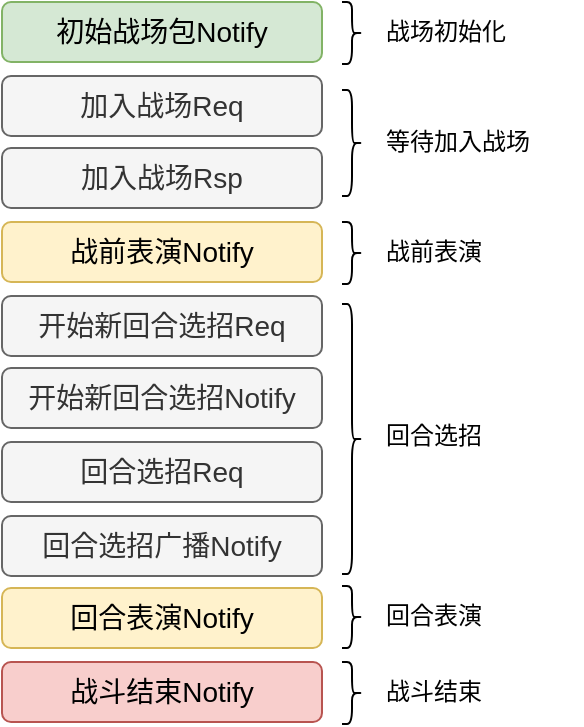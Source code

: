 <mxfile version="12.2.0" type="github" pages="1">
  <diagram id="Mo6LBxmEk3bTkz5pxvHl" name="第 1 页">
    <mxGraphModel dx="1172" dy="782" grid="1" gridSize="10" guides="1" tooltips="1" connect="1" arrows="1" fold="1" page="1" pageScale="1" pageWidth="827" pageHeight="1169" math="0" shadow="0">
      <root>
        <mxCell id="0"/>
        <mxCell id="1" parent="0"/>
        <mxCell id="1EcYXQqY1AW5etACMld3-1" value="&lt;font style=&quot;font-size: 14px&quot;&gt;初始战场包Notify&lt;/font&gt;" style="rounded=1;whiteSpace=wrap;html=1;fillColor=#d5e8d4;strokeColor=#82b366;" parent="1" vertex="1">
          <mxGeometry x="250" y="200" width="160" height="30" as="geometry"/>
        </mxCell>
        <mxCell id="1EcYXQqY1AW5etACMld3-7" value="&lt;span style=&quot;font-size: 14px&quot;&gt;加入战场Req&lt;/span&gt;" style="rounded=1;whiteSpace=wrap;html=1;fillColor=#f5f5f5;strokeColor=#666666;fontColor=#333333;" parent="1" vertex="1">
          <mxGeometry x="250" y="237" width="160" height="30" as="geometry"/>
        </mxCell>
        <mxCell id="1EcYXQqY1AW5etACMld3-8" value="&lt;span style=&quot;font-size: 14px&quot;&gt;加入战场Rsp&lt;/span&gt;" style="rounded=1;whiteSpace=wrap;html=1;fillColor=#f5f5f5;strokeColor=#666666;fontColor=#333333;" parent="1" vertex="1">
          <mxGeometry x="250" y="273" width="160" height="30" as="geometry"/>
        </mxCell>
        <mxCell id="1EcYXQqY1AW5etACMld3-9" value="&lt;span style=&quot;font-size: 14px&quot;&gt;战前表演Notify&lt;/span&gt;" style="rounded=1;whiteSpace=wrap;html=1;fillColor=#fff2cc;strokeColor=#d6b656;" parent="1" vertex="1">
          <mxGeometry x="250" y="310" width="160" height="30" as="geometry"/>
        </mxCell>
        <mxCell id="1EcYXQqY1AW5etACMld3-10" value="&lt;span style=&quot;font-size: 14px&quot;&gt;开始新回合选招Req&lt;/span&gt;" style="rounded=1;whiteSpace=wrap;html=1;fillColor=#f5f5f5;strokeColor=#666666;fontColor=#333333;" parent="1" vertex="1">
          <mxGeometry x="250" y="347" width="160" height="30" as="geometry"/>
        </mxCell>
        <mxCell id="1EcYXQqY1AW5etACMld3-11" value="&lt;span style=&quot;font-size: 14px&quot;&gt;开始新回合选招Notify&lt;/span&gt;" style="rounded=1;whiteSpace=wrap;html=1;fillColor=#f5f5f5;strokeColor=#666666;fontColor=#333333;" parent="1" vertex="1">
          <mxGeometry x="250" y="383" width="160" height="30" as="geometry"/>
        </mxCell>
        <mxCell id="1EcYXQqY1AW5etACMld3-12" value="&lt;span style=&quot;font-size: 14px&quot;&gt;回合选招Req&lt;/span&gt;" style="rounded=1;whiteSpace=wrap;html=1;fillColor=#f5f5f5;strokeColor=#666666;fontColor=#333333;" parent="1" vertex="1">
          <mxGeometry x="250" y="420" width="160" height="30" as="geometry"/>
        </mxCell>
        <mxCell id="1EcYXQqY1AW5etACMld3-13" value="&lt;span style=&quot;font-size: 14px&quot;&gt;回合选招广播Notify&lt;/span&gt;" style="rounded=1;whiteSpace=wrap;html=1;fillColor=#f5f5f5;strokeColor=#666666;fontColor=#333333;" parent="1" vertex="1">
          <mxGeometry x="250" y="457" width="160" height="30" as="geometry"/>
        </mxCell>
        <mxCell id="1EcYXQqY1AW5etACMld3-14" value="&lt;span style=&quot;font-size: 14px&quot;&gt;回合表演Notify&lt;/span&gt;" style="rounded=1;whiteSpace=wrap;html=1;fillColor=#fff2cc;strokeColor=#d6b656;" parent="1" vertex="1">
          <mxGeometry x="250" y="493" width="160" height="30" as="geometry"/>
        </mxCell>
        <mxCell id="1EcYXQqY1AW5etACMld3-15" value="&lt;span style=&quot;font-size: 14px&quot;&gt;战斗结束Notify&lt;/span&gt;" style="rounded=1;whiteSpace=wrap;html=1;fillColor=#f8cecc;strokeColor=#b85450;" parent="1" vertex="1">
          <mxGeometry x="250" y="530" width="160" height="30" as="geometry"/>
        </mxCell>
        <mxCell id="1EcYXQqY1AW5etACMld3-16" value="" style="shape=curlyBracket;whiteSpace=wrap;html=1;rounded=1;rotation=180;" parent="1" vertex="1">
          <mxGeometry x="420" y="200" width="10" height="31" as="geometry"/>
        </mxCell>
        <mxCell id="1EcYXQqY1AW5etACMld3-18" value="战场初始化" style="text;html=1;strokeColor=none;fillColor=none;align=left;verticalAlign=middle;whiteSpace=wrap;rounded=0;" parent="1" vertex="1">
          <mxGeometry x="440" y="205" width="100" height="20" as="geometry"/>
        </mxCell>
        <mxCell id="1EcYXQqY1AW5etACMld3-19" value="" style="shape=curlyBracket;whiteSpace=wrap;html=1;rounded=1;rotation=180;" parent="1" vertex="1">
          <mxGeometry x="420" y="244" width="10" height="53" as="geometry"/>
        </mxCell>
        <mxCell id="1EcYXQqY1AW5etACMld3-20" value="等待加入战场" style="text;html=1;strokeColor=none;fillColor=none;align=left;verticalAlign=middle;whiteSpace=wrap;rounded=0;" parent="1" vertex="1">
          <mxGeometry x="440" y="260" width="100" height="20" as="geometry"/>
        </mxCell>
        <mxCell id="1EcYXQqY1AW5etACMld3-21" value="" style="shape=curlyBracket;whiteSpace=wrap;html=1;rounded=1;rotation=180;" parent="1" vertex="1">
          <mxGeometry x="420" y="310" width="10" height="31" as="geometry"/>
        </mxCell>
        <mxCell id="1EcYXQqY1AW5etACMld3-22" value="战前表演" style="text;html=1;strokeColor=none;fillColor=none;align=left;verticalAlign=middle;whiteSpace=wrap;rounded=0;" parent="1" vertex="1">
          <mxGeometry x="440" y="315" width="100" height="20" as="geometry"/>
        </mxCell>
        <mxCell id="1EcYXQqY1AW5etACMld3-23" value="" style="shape=curlyBracket;whiteSpace=wrap;html=1;rounded=1;rotation=180;" parent="1" vertex="1">
          <mxGeometry x="420" y="351" width="10" height="135" as="geometry"/>
        </mxCell>
        <mxCell id="1EcYXQqY1AW5etACMld3-24" value="回合选招" style="text;html=1;strokeColor=none;fillColor=none;align=left;verticalAlign=middle;whiteSpace=wrap;rounded=0;" parent="1" vertex="1">
          <mxGeometry x="440" y="407" width="100" height="20" as="geometry"/>
        </mxCell>
        <mxCell id="1EcYXQqY1AW5etACMld3-25" value="" style="shape=curlyBracket;whiteSpace=wrap;html=1;rounded=1;rotation=180;" parent="1" vertex="1">
          <mxGeometry x="420" y="492" width="10" height="31" as="geometry"/>
        </mxCell>
        <mxCell id="1EcYXQqY1AW5etACMld3-26" value="回合表演" style="text;html=1;strokeColor=none;fillColor=none;align=left;verticalAlign=middle;whiteSpace=wrap;rounded=0;" parent="1" vertex="1">
          <mxGeometry x="440" y="497" width="100" height="20" as="geometry"/>
        </mxCell>
        <mxCell id="1EcYXQqY1AW5etACMld3-27" value="" style="shape=curlyBracket;whiteSpace=wrap;html=1;rounded=1;rotation=180;" parent="1" vertex="1">
          <mxGeometry x="420" y="530" width="10" height="31" as="geometry"/>
        </mxCell>
        <mxCell id="1EcYXQqY1AW5etACMld3-28" value="战斗结束" style="text;html=1;strokeColor=none;fillColor=none;align=left;verticalAlign=middle;whiteSpace=wrap;rounded=0;" parent="1" vertex="1">
          <mxGeometry x="440" y="535" width="100" height="20" as="geometry"/>
        </mxCell>
      </root>
    </mxGraphModel>
  </diagram>
</mxfile>

